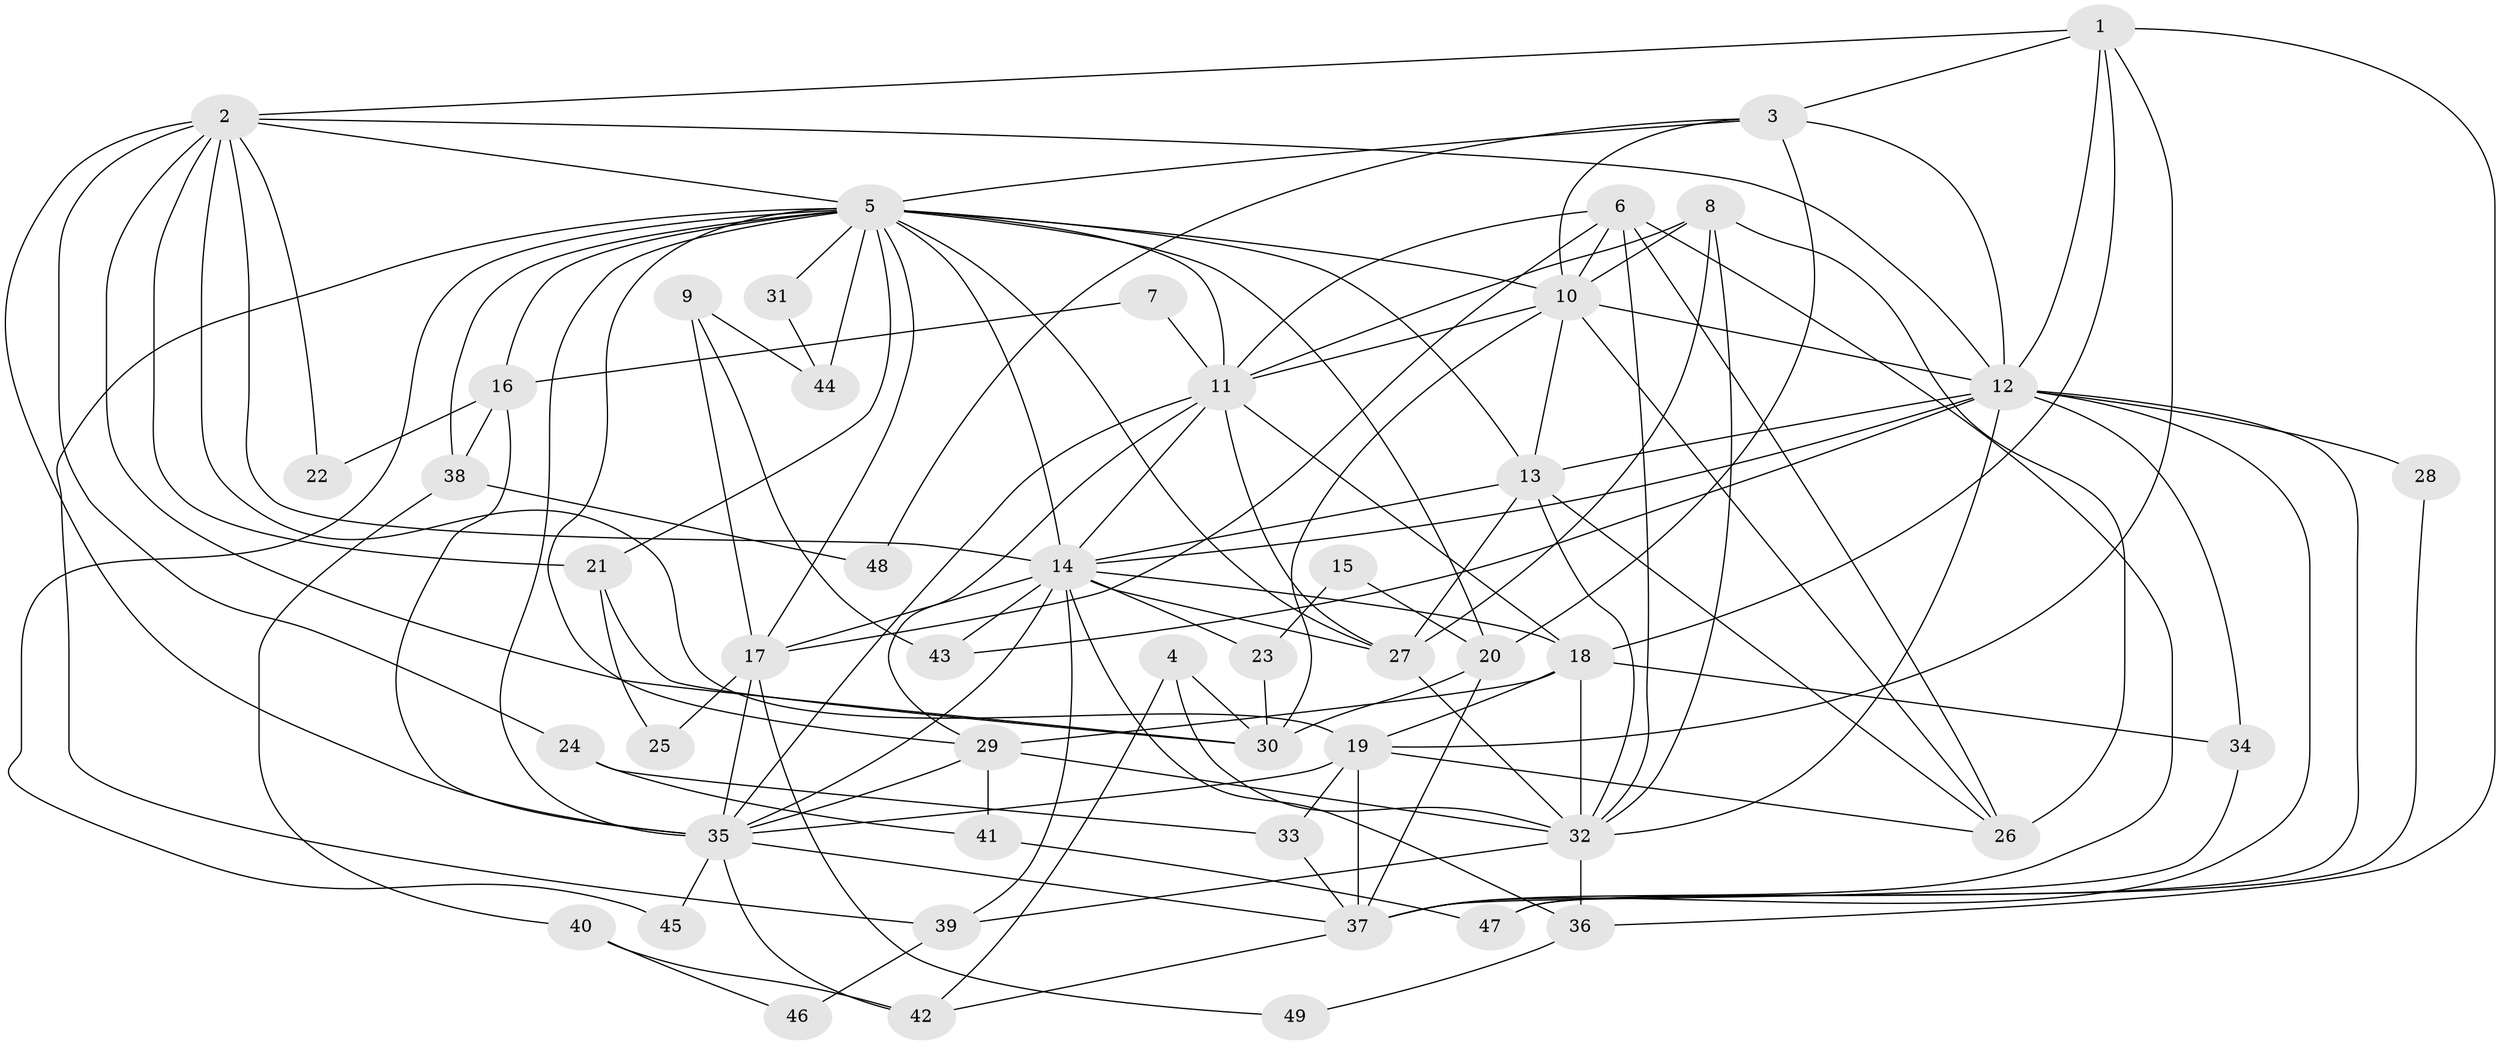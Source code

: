// original degree distribution, {3: 0.32653061224489793, 5: 0.15306122448979592, 4: 0.21428571428571427, 7: 0.05102040816326531, 6: 0.08163265306122448, 2: 0.14285714285714285, 8: 0.02040816326530612, 10: 0.01020408163265306}
// Generated by graph-tools (version 1.1) at 2025/36/03/09/25 02:36:27]
// undirected, 49 vertices, 129 edges
graph export_dot {
graph [start="1"]
  node [color=gray90,style=filled];
  1;
  2;
  3;
  4;
  5;
  6;
  7;
  8;
  9;
  10;
  11;
  12;
  13;
  14;
  15;
  16;
  17;
  18;
  19;
  20;
  21;
  22;
  23;
  24;
  25;
  26;
  27;
  28;
  29;
  30;
  31;
  32;
  33;
  34;
  35;
  36;
  37;
  38;
  39;
  40;
  41;
  42;
  43;
  44;
  45;
  46;
  47;
  48;
  49;
  1 -- 2 [weight=1.0];
  1 -- 3 [weight=1.0];
  1 -- 12 [weight=2.0];
  1 -- 18 [weight=2.0];
  1 -- 19 [weight=1.0];
  1 -- 36 [weight=1.0];
  2 -- 5 [weight=1.0];
  2 -- 12 [weight=1.0];
  2 -- 14 [weight=1.0];
  2 -- 19 [weight=1.0];
  2 -- 21 [weight=1.0];
  2 -- 22 [weight=1.0];
  2 -- 24 [weight=1.0];
  2 -- 30 [weight=1.0];
  2 -- 35 [weight=1.0];
  3 -- 5 [weight=1.0];
  3 -- 10 [weight=1.0];
  3 -- 12 [weight=1.0];
  3 -- 20 [weight=1.0];
  3 -- 48 [weight=1.0];
  4 -- 30 [weight=1.0];
  4 -- 32 [weight=1.0];
  4 -- 42 [weight=1.0];
  5 -- 10 [weight=1.0];
  5 -- 11 [weight=1.0];
  5 -- 13 [weight=2.0];
  5 -- 14 [weight=1.0];
  5 -- 16 [weight=1.0];
  5 -- 17 [weight=1.0];
  5 -- 20 [weight=1.0];
  5 -- 21 [weight=1.0];
  5 -- 27 [weight=2.0];
  5 -- 29 [weight=1.0];
  5 -- 31 [weight=1.0];
  5 -- 35 [weight=3.0];
  5 -- 38 [weight=1.0];
  5 -- 39 [weight=1.0];
  5 -- 44 [weight=1.0];
  5 -- 45 [weight=1.0];
  6 -- 10 [weight=1.0];
  6 -- 11 [weight=1.0];
  6 -- 17 [weight=1.0];
  6 -- 26 [weight=2.0];
  6 -- 32 [weight=1.0];
  6 -- 37 [weight=1.0];
  7 -- 11 [weight=2.0];
  7 -- 16 [weight=1.0];
  8 -- 10 [weight=2.0];
  8 -- 11 [weight=1.0];
  8 -- 26 [weight=1.0];
  8 -- 27 [weight=2.0];
  8 -- 32 [weight=1.0];
  9 -- 17 [weight=1.0];
  9 -- 43 [weight=1.0];
  9 -- 44 [weight=1.0];
  10 -- 11 [weight=1.0];
  10 -- 12 [weight=1.0];
  10 -- 13 [weight=1.0];
  10 -- 26 [weight=1.0];
  10 -- 30 [weight=1.0];
  11 -- 14 [weight=1.0];
  11 -- 18 [weight=1.0];
  11 -- 27 [weight=1.0];
  11 -- 29 [weight=1.0];
  11 -- 35 [weight=1.0];
  12 -- 13 [weight=1.0];
  12 -- 14 [weight=4.0];
  12 -- 28 [weight=1.0];
  12 -- 32 [weight=1.0];
  12 -- 34 [weight=1.0];
  12 -- 37 [weight=1.0];
  12 -- 43 [weight=1.0];
  12 -- 47 [weight=1.0];
  13 -- 14 [weight=1.0];
  13 -- 26 [weight=1.0];
  13 -- 27 [weight=1.0];
  13 -- 32 [weight=1.0];
  14 -- 17 [weight=1.0];
  14 -- 18 [weight=1.0];
  14 -- 23 [weight=1.0];
  14 -- 27 [weight=1.0];
  14 -- 35 [weight=1.0];
  14 -- 36 [weight=1.0];
  14 -- 39 [weight=1.0];
  14 -- 43 [weight=1.0];
  15 -- 20 [weight=1.0];
  15 -- 23 [weight=1.0];
  16 -- 22 [weight=1.0];
  16 -- 35 [weight=1.0];
  16 -- 38 [weight=1.0];
  17 -- 25 [weight=1.0];
  17 -- 35 [weight=1.0];
  17 -- 49 [weight=1.0];
  18 -- 19 [weight=1.0];
  18 -- 29 [weight=2.0];
  18 -- 32 [weight=1.0];
  18 -- 34 [weight=1.0];
  19 -- 26 [weight=1.0];
  19 -- 33 [weight=1.0];
  19 -- 35 [weight=2.0];
  19 -- 37 [weight=4.0];
  20 -- 30 [weight=1.0];
  20 -- 37 [weight=1.0];
  21 -- 25 [weight=1.0];
  21 -- 30 [weight=1.0];
  23 -- 30 [weight=1.0];
  24 -- 33 [weight=1.0];
  24 -- 41 [weight=1.0];
  27 -- 32 [weight=1.0];
  28 -- 47 [weight=1.0];
  29 -- 32 [weight=1.0];
  29 -- 35 [weight=1.0];
  29 -- 41 [weight=1.0];
  31 -- 44 [weight=1.0];
  32 -- 36 [weight=2.0];
  32 -- 39 [weight=1.0];
  33 -- 37 [weight=1.0];
  34 -- 37 [weight=1.0];
  35 -- 37 [weight=1.0];
  35 -- 42 [weight=1.0];
  35 -- 45 [weight=1.0];
  36 -- 49 [weight=1.0];
  37 -- 42 [weight=1.0];
  38 -- 40 [weight=1.0];
  38 -- 48 [weight=1.0];
  39 -- 46 [weight=1.0];
  40 -- 42 [weight=1.0];
  40 -- 46 [weight=1.0];
  41 -- 47 [weight=1.0];
}

